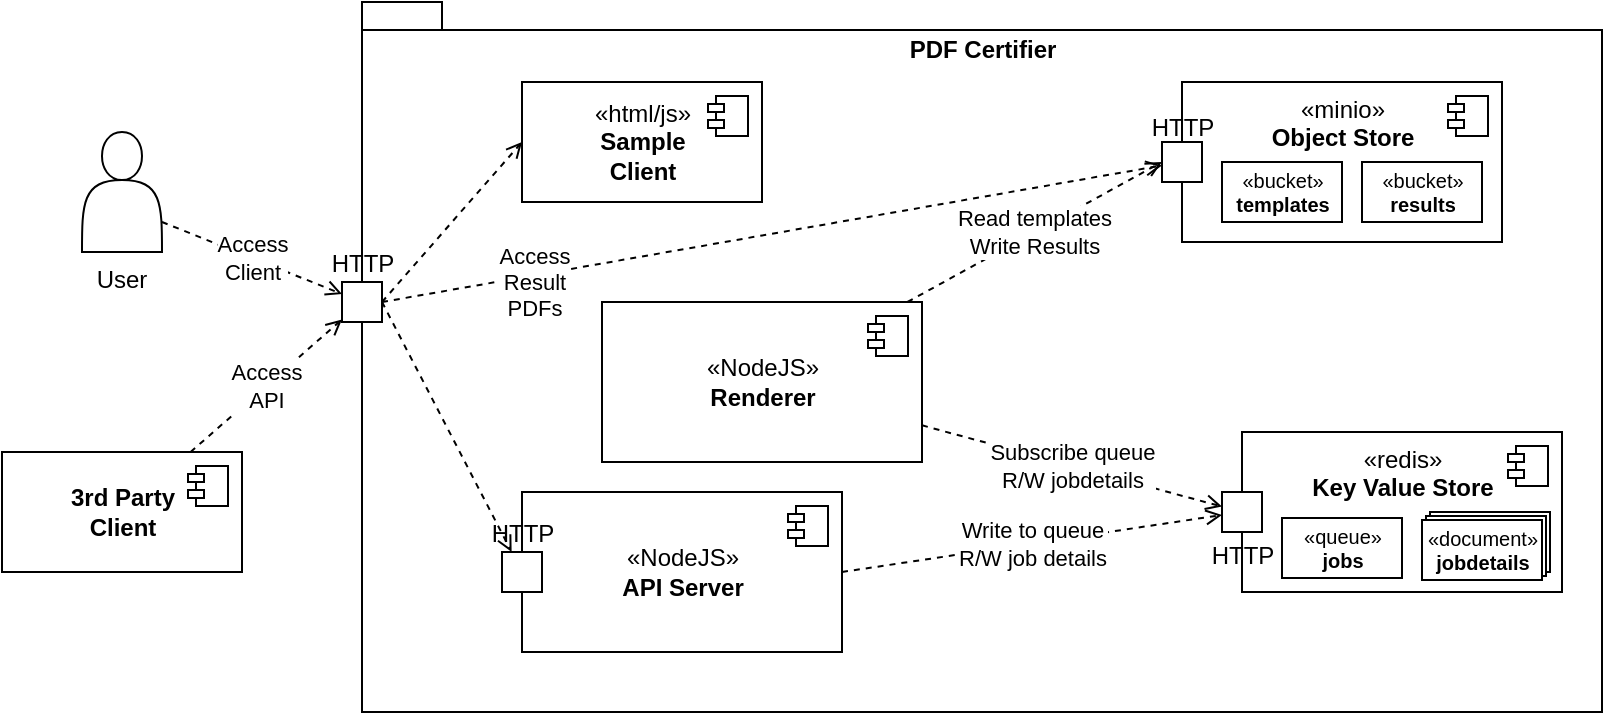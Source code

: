 <mxfile version="20.3.0" type="device" pages="2"><diagram id="xQ--oS0ab0o11I77XkL4" name="L1 Whitebox"><mxGraphModel dx="1422" dy="907" grid="1" gridSize="10" guides="1" tooltips="1" connect="1" arrows="1" fold="1" page="1" pageScale="1" pageWidth="827" pageHeight="1169" math="0" shadow="0"><root><mxCell id="0"/><mxCell id="1" parent="0"/><mxCell id="eAfWEB9pLH3DkJY_7FvB-4" value="PDF Certifier" style="shape=folder;fontStyle=1;spacingTop=10;tabWidth=40;tabHeight=14;tabPosition=left;html=1;verticalAlign=top;fillColor=none;container=1;dropTarget=1;collapsible=0;recursiveResize=0;" parent="1" vertex="1"><mxGeometry x="190" y="205" width="620" height="355" as="geometry"/></mxCell><mxCell id="eAfWEB9pLH3DkJY_7FvB-9" style="edgeStyle=none;rounded=0;orthogonalLoop=1;jettySize=auto;html=1;exitX=1;exitY=0.5;exitDx=0;exitDy=0;dashed=1;endArrow=open;endFill=0;" parent="eAfWEB9pLH3DkJY_7FvB-4" source="eAfWEB9pLH3DkJY_7FvB-7" target="mgLijYNDGCl1ac-9lHS6-3" edge="1"><mxGeometry relative="1" as="geometry"/></mxCell><mxCell id="eAfWEB9pLH3DkJY_7FvB-10" value="Access&lt;br&gt;Result&lt;br&gt;PDFs" style="edgeStyle=none;rounded=0;orthogonalLoop=1;jettySize=auto;html=1;exitX=1;exitY=0.5;exitDx=0;exitDy=0;dashed=1;endArrow=open;endFill=0;" parent="eAfWEB9pLH3DkJY_7FvB-4" source="eAfWEB9pLH3DkJY_7FvB-7" target="mgLijYNDGCl1ac-9lHS6-6" edge="1"><mxGeometry x="-0.611" y="-3" relative="1" as="geometry"><mxPoint x="430" y="-20" as="targetPoint"/><mxPoint as="offset"/></mxGeometry></mxCell><mxCell id="eAfWEB9pLH3DkJY_7FvB-7" value="HTTP" style="html=1;labelPosition=center;verticalLabelPosition=top;align=center;verticalAlign=bottom;" parent="eAfWEB9pLH3DkJY_7FvB-4" vertex="1"><mxGeometry x="-10" y="140" width="20" height="20" as="geometry"/></mxCell><mxCell id="mgLijYNDGCl1ac-9lHS6-1" value="«NodeJS»&lt;br&gt;&lt;b&gt;API Server&lt;/b&gt;" style="html=1;dropTarget=1;container=1;collapsible=0;recursiveResize=0;" parent="eAfWEB9pLH3DkJY_7FvB-4" vertex="1"><mxGeometry x="80" y="245" width="160" height="80" as="geometry"/></mxCell><mxCell id="mgLijYNDGCl1ac-9lHS6-2" value="" style="shape=module;jettyWidth=8;jettyHeight=4;" parent="mgLijYNDGCl1ac-9lHS6-1" vertex="1"><mxGeometry x="1" width="20" height="20" relative="1" as="geometry"><mxPoint x="-27" y="7" as="offset"/></mxGeometry></mxCell><mxCell id="mgLijYNDGCl1ac-9lHS6-3" value="HTTP" style="html=1;labelPosition=center;verticalLabelPosition=top;align=center;verticalAlign=bottom;" parent="mgLijYNDGCl1ac-9lHS6-1" vertex="1"><mxGeometry x="-10" y="30" width="20" height="20" as="geometry"/></mxCell><mxCell id="mgLijYNDGCl1ac-9lHS6-4" value="«minio»&lt;br&gt;&lt;b&gt;Object Store&lt;/b&gt;" style="html=1;dropTarget=1;container=1;collapsible=0;recursiveResize=0;verticalAlign=top;" parent="eAfWEB9pLH3DkJY_7FvB-4" vertex="1"><mxGeometry x="410" y="40" width="160" height="80" as="geometry"/></mxCell><mxCell id="mgLijYNDGCl1ac-9lHS6-5" value="" style="shape=module;jettyWidth=8;jettyHeight=4;" parent="mgLijYNDGCl1ac-9lHS6-4" vertex="1"><mxGeometry x="1" width="20" height="20" relative="1" as="geometry"><mxPoint x="-27" y="7" as="offset"/></mxGeometry></mxCell><mxCell id="mgLijYNDGCl1ac-9lHS6-8" value="«bucket»&lt;br style=&quot;font-size: 10px;&quot;&gt;&lt;b style=&quot;font-size: 10px;&quot;&gt;templates&lt;/b&gt;" style="html=1;fontSize=10;" parent="mgLijYNDGCl1ac-9lHS6-4" vertex="1"><mxGeometry x="20" y="40" width="60" height="30" as="geometry"/></mxCell><mxCell id="mgLijYNDGCl1ac-9lHS6-24" value="«bucket»&lt;br style=&quot;font-size: 10px;&quot;&gt;&lt;b style=&quot;font-size: 10px;&quot;&gt;results&lt;/b&gt;" style="html=1;fontSize=10;" parent="mgLijYNDGCl1ac-9lHS6-4" vertex="1"><mxGeometry x="90" y="40" width="60" height="30" as="geometry"/></mxCell><mxCell id="mgLijYNDGCl1ac-9lHS6-6" value="HTTP" style="html=1;labelPosition=center;verticalLabelPosition=top;align=center;verticalAlign=bottom;spacing=0;" parent="mgLijYNDGCl1ac-9lHS6-4" vertex="1"><mxGeometry x="-10" y="30" width="20" height="20" as="geometry"/></mxCell><mxCell id="eAfWEB9pLH3DkJY_7FvB-1" value="Read templates&lt;br&gt;Write Results" style="rounded=0;orthogonalLoop=1;jettySize=auto;html=1;entryX=0;entryY=0.5;entryDx=0;entryDy=0;dashed=1;endArrow=open;endFill=0;" parent="eAfWEB9pLH3DkJY_7FvB-4" source="mgLijYNDGCl1ac-9lHS6-13" target="mgLijYNDGCl1ac-9lHS6-6" edge="1"><mxGeometry relative="1" as="geometry"/></mxCell><mxCell id="mgLijYNDGCl1ac-9lHS6-13" value="«NodeJS»&lt;br&gt;&lt;b&gt;Renderer&lt;/b&gt;" style="html=1;dropTarget=1;container=1;collapsible=0;recursiveResize=0;" parent="eAfWEB9pLH3DkJY_7FvB-4" vertex="1"><mxGeometry x="120" y="150" width="160" height="80" as="geometry"/></mxCell><mxCell id="mgLijYNDGCl1ac-9lHS6-14" value="" style="shape=module;jettyWidth=8;jettyHeight=4;" parent="mgLijYNDGCl1ac-9lHS6-13" vertex="1"><mxGeometry x="1" width="20" height="20" relative="1" as="geometry"><mxPoint x="-27" y="7" as="offset"/></mxGeometry></mxCell><mxCell id="mgLijYNDGCl1ac-9lHS6-16" value="«redis»&lt;br&gt;&lt;b&gt;Key Value Store&lt;/b&gt;" style="html=1;dropTarget=1;container=1;collapsible=0;recursiveResize=0;verticalAlign=top;" parent="eAfWEB9pLH3DkJY_7FvB-4" vertex="1"><mxGeometry x="440" y="215" width="160" height="80" as="geometry"/></mxCell><mxCell id="mgLijYNDGCl1ac-9lHS6-17" value="" style="shape=module;jettyWidth=8;jettyHeight=4;" parent="mgLijYNDGCl1ac-9lHS6-16" vertex="1"><mxGeometry x="1" width="20" height="20" relative="1" as="geometry"><mxPoint x="-27" y="7" as="offset"/></mxGeometry></mxCell><mxCell id="mgLijYNDGCl1ac-9lHS6-18" value="HTTP" style="html=1;labelPosition=center;verticalLabelPosition=bottom;align=center;verticalAlign=top;spacing=0;" parent="mgLijYNDGCl1ac-9lHS6-16" vertex="1"><mxGeometry x="-10" y="30" width="20" height="20" as="geometry"/></mxCell><mxCell id="mgLijYNDGCl1ac-9lHS6-19" value="«queue»&lt;br style=&quot;font-size: 10px;&quot;&gt;&lt;b style=&quot;font-size: 10px;&quot;&gt;jobs&lt;/b&gt;" style="html=1;fontSize=10;" parent="mgLijYNDGCl1ac-9lHS6-16" vertex="1"><mxGeometry x="20" y="43" width="60" height="30" as="geometry"/></mxCell><mxCell id="mgLijYNDGCl1ac-9lHS6-20" value="" style="group" parent="mgLijYNDGCl1ac-9lHS6-16" vertex="1" connectable="0"><mxGeometry x="90" y="40" width="64" height="34" as="geometry"/></mxCell><mxCell id="mgLijYNDGCl1ac-9lHS6-21" value="" style="html=1;fontSize=10;" parent="mgLijYNDGCl1ac-9lHS6-20" vertex="1"><mxGeometry x="4" width="60" height="30" as="geometry"/></mxCell><mxCell id="mgLijYNDGCl1ac-9lHS6-22" value="" style="html=1;fontSize=10;" parent="mgLijYNDGCl1ac-9lHS6-20" vertex="1"><mxGeometry x="2" y="2" width="60" height="30" as="geometry"/></mxCell><mxCell id="mgLijYNDGCl1ac-9lHS6-23" value="«document»&lt;br style=&quot;font-size: 10px;&quot;&gt;&lt;b style=&quot;font-size: 10px;&quot;&gt;jobdetails&lt;/b&gt;" style="html=1;fontSize=10;" parent="mgLijYNDGCl1ac-9lHS6-20" vertex="1"><mxGeometry y="4" width="60" height="30" as="geometry"/></mxCell><mxCell id="eAfWEB9pLH3DkJY_7FvB-3" value="Write to queue&lt;br&gt;R/W job details" style="edgeStyle=none;rounded=0;orthogonalLoop=1;jettySize=auto;html=1;exitX=1;exitY=0.5;exitDx=0;exitDy=0;dashed=1;endArrow=open;endFill=0;" parent="eAfWEB9pLH3DkJY_7FvB-4" source="mgLijYNDGCl1ac-9lHS6-1" target="mgLijYNDGCl1ac-9lHS6-18" edge="1"><mxGeometry relative="1" as="geometry"/></mxCell><mxCell id="eAfWEB9pLH3DkJY_7FvB-2" value="Subscribe queue&lt;br&gt;R/W jobdetails" style="edgeStyle=none;rounded=0;orthogonalLoop=1;jettySize=auto;html=1;dashed=1;endArrow=open;endFill=0;" parent="eAfWEB9pLH3DkJY_7FvB-4" source="mgLijYNDGCl1ac-9lHS6-13" target="mgLijYNDGCl1ac-9lHS6-18" edge="1"><mxGeometry relative="1" as="geometry"/></mxCell><mxCell id="eAfWEB9pLH3DkJY_7FvB-5" value="«html/js»&lt;br&gt;&lt;b&gt;Sample &lt;br&gt;Client&lt;/b&gt;" style="html=1;dropTarget=1;container=1;collapsible=0;recursiveResize=0;" parent="eAfWEB9pLH3DkJY_7FvB-4" vertex="1"><mxGeometry x="80" y="40" width="120" height="60" as="geometry"/></mxCell><mxCell id="eAfWEB9pLH3DkJY_7FvB-6" value="" style="shape=module;jettyWidth=8;jettyHeight=4;" parent="eAfWEB9pLH3DkJY_7FvB-5" vertex="1"><mxGeometry x="1" width="20" height="20" relative="1" as="geometry"><mxPoint x="-27" y="7" as="offset"/></mxGeometry></mxCell><mxCell id="eAfWEB9pLH3DkJY_7FvB-8" style="edgeStyle=none;rounded=0;orthogonalLoop=1;jettySize=auto;html=1;entryX=0;entryY=0.5;entryDx=0;entryDy=0;dashed=1;endArrow=open;endFill=0;exitX=1;exitY=0.5;exitDx=0;exitDy=0;" parent="eAfWEB9pLH3DkJY_7FvB-4" source="eAfWEB9pLH3DkJY_7FvB-7" target="eAfWEB9pLH3DkJY_7FvB-5" edge="1"><mxGeometry relative="1" as="geometry"><mxPoint x="14" y="150" as="sourcePoint"/></mxGeometry></mxCell><mxCell id="eAfWEB9pLH3DkJY_7FvB-13" value="Access&lt;br&gt;Client" style="edgeStyle=none;rounded=0;orthogonalLoop=1;jettySize=auto;html=1;exitX=1;exitY=0.75;exitDx=0;exitDy=0;dashed=1;endArrow=open;endFill=0;" parent="1" source="eAfWEB9pLH3DkJY_7FvB-12" target="eAfWEB9pLH3DkJY_7FvB-7" edge="1"><mxGeometry relative="1" as="geometry"/></mxCell><mxCell id="eAfWEB9pLH3DkJY_7FvB-12" value="User" style="shape=actor;whiteSpace=wrap;html=1;fillColor=none;labelPosition=center;verticalLabelPosition=bottom;align=center;verticalAlign=top;" parent="1" vertex="1"><mxGeometry x="50" y="270" width="40" height="60" as="geometry"/></mxCell><mxCell id="eAfWEB9pLH3DkJY_7FvB-19" value="Access&lt;br&gt;API" style="edgeStyle=none;rounded=0;orthogonalLoop=1;jettySize=auto;html=1;dashed=1;endArrow=open;endFill=0;" parent="1" source="eAfWEB9pLH3DkJY_7FvB-17" target="eAfWEB9pLH3DkJY_7FvB-7" edge="1"><mxGeometry relative="1" as="geometry"/></mxCell><mxCell id="eAfWEB9pLH3DkJY_7FvB-17" value="&lt;b&gt;3rd Party&lt;br&gt;Client&lt;/b&gt;" style="html=1;dropTarget=1;container=1;collapsible=0;recursiveResize=0;" parent="1" vertex="1"><mxGeometry x="10" y="430" width="120" height="60" as="geometry"/></mxCell><mxCell id="eAfWEB9pLH3DkJY_7FvB-18" value="" style="shape=module;jettyWidth=8;jettyHeight=4;" parent="eAfWEB9pLH3DkJY_7FvB-17" vertex="1"><mxGeometry x="1" width="20" height="20" relative="1" as="geometry"><mxPoint x="-27" y="7" as="offset"/></mxGeometry></mxCell></root></mxGraphModel></diagram><diagram id="KbOq6pAcM1boOmf-nMU6" name="L2 Renderer"><mxGraphModel dx="981" dy="626" grid="1" gridSize="10" guides="1" tooltips="1" connect="1" arrows="1" fold="1" page="1" pageScale="1" pageWidth="827" pageHeight="1169" math="0" shadow="0"><root><mxCell id="0"/><mxCell id="1" parent="0"/><mxCell id="npsNFz1rLohfSW3WQ6tA-1" value="«NodeJS»&lt;br&gt;&lt;b&gt;Renderer&lt;/b&gt;" style="html=1;dropTarget=1;container=1;collapsible=0;recursiveResize=0;verticalAlign=top;fillColor=none;" parent="1" vertex="1"><mxGeometry x="30" y="75" width="570" height="510" as="geometry"/></mxCell><mxCell id="npsNFz1rLohfSW3WQ6tA-2" value="" style="shape=module;jettyWidth=8;jettyHeight=4;" parent="npsNFz1rLohfSW3WQ6tA-1" vertex="1"><mxGeometry x="1" width="20" height="20" relative="1" as="geometry"><mxPoint x="-27" y="7" as="offset"/></mxGeometry></mxCell><mxCell id="5UtUnKEw3lefSTjsbJZz-11" style="edgeStyle=none;rounded=0;orthogonalLoop=1;jettySize=auto;html=1;exitX=1;exitY=0.5;exitDx=0;exitDy=0;dashed=1;fontSize=10;endArrow=open;endFill=0;" parent="npsNFz1rLohfSW3WQ6tA-1" source="5UtUnKEw3lefSTjsbJZz-3" target="5UtUnKEw3lefSTjsbJZz-7" edge="1"><mxGeometry relative="1" as="geometry"/></mxCell><mxCell id="5UtUnKEw3lefSTjsbJZz-3" value="«npm: minio»&lt;br&gt;&lt;b&gt;objectStrage.js&lt;br&gt;&lt;/b&gt;" style="html=1;dropTarget=1;strokeColor=default;strokeWidth=1;fillColor=default;container=1;collapsible=0;recursiveResize=0;" parent="npsNFz1rLohfSW3WQ6tA-1" vertex="1"><mxGeometry x="390" y="140" width="150" height="60" as="geometry"/></mxCell><mxCell id="5UtUnKEw3lefSTjsbJZz-4" value="" style="shape=module;jettyWidth=8;jettyHeight=4;strokeColor=default;strokeWidth=1;fillColor=none;" parent="5UtUnKEw3lefSTjsbJZz-3" vertex="1"><mxGeometry x="1" width="20" height="20" relative="1" as="geometry"><mxPoint x="-27" y="7" as="offset"/></mxGeometry></mxCell><mxCell id="OolvWbpsYAwQlx5Hezvv-11" value="" style="html=1;strokeColor=default;strokeWidth=1;fillColor=default;labelPosition=center;verticalLabelPosition=top;align=center;verticalAlign=bottom;labelBackgroundColor=default;" vertex="1" parent="5UtUnKEw3lefSTjsbJZz-3"><mxGeometry x="-10" y="20" width="20" height="20" as="geometry"/></mxCell><mxCell id="5UtUnKEw3lefSTjsbJZz-5" value="«npm: redis»&lt;br&gt;&lt;b&gt;keyValueStore.js&lt;br&gt;&lt;/b&gt;" style="html=1;dropTarget=1;strokeColor=default;strokeWidth=1;fillColor=default;container=1;collapsible=0;recursiveResize=0;" parent="npsNFz1rLohfSW3WQ6tA-1" vertex="1"><mxGeometry x="390" y="250" width="150" height="60" as="geometry"/></mxCell><mxCell id="5UtUnKEw3lefSTjsbJZz-6" value="" style="shape=module;jettyWidth=8;jettyHeight=4;strokeColor=default;strokeWidth=1;fillColor=none;" parent="5UtUnKEw3lefSTjsbJZz-5" vertex="1"><mxGeometry x="1" width="20" height="20" relative="1" as="geometry"><mxPoint x="-27" y="7" as="offset"/></mxGeometry></mxCell><mxCell id="OolvWbpsYAwQlx5Hezvv-10" value="" style="html=1;strokeColor=default;strokeWidth=1;fillColor=default;labelPosition=center;verticalLabelPosition=top;align=center;verticalAlign=bottom;labelBackgroundColor=default;" vertex="1" parent="5UtUnKEw3lefSTjsbJZz-5"><mxGeometry x="-10" y="20" width="20" height="20" as="geometry"/></mxCell><mxCell id="5UtUnKEw3lefSTjsbJZz-7" value="&lt;font style=&quot;font-size: 10px;&quot;&gt;«HTTP»&lt;/font&gt;&lt;br&gt;&lt;b&gt;minio&lt;/b&gt;" style="html=1;strokeColor=default;strokeWidth=1;fillColor=default;labelPosition=center;verticalLabelPosition=top;align=center;verticalAlign=bottom;labelBackgroundColor=default;" parent="npsNFz1rLohfSW3WQ6tA-1" vertex="1"><mxGeometry x="560" y="160" width="20" height="20" as="geometry"/></mxCell><mxCell id="5UtUnKEw3lefSTjsbJZz-18" value="read keys" style="edgeStyle=none;rounded=0;orthogonalLoop=1;jettySize=auto;html=1;exitX=0.5;exitY=1;exitDx=0;exitDy=0;dashed=1;fontSize=10;endArrow=open;endFill=0;" parent="npsNFz1rLohfSW3WQ6tA-1" source="5UtUnKEw3lefSTjsbJZz-12" target="5UtUnKEw3lefSTjsbJZz-14" edge="1"><mxGeometry relative="1" as="geometry"/></mxCell><mxCell id="5UtUnKEw3lefSTjsbJZz-14" value="&lt;font style=&quot;font-size: 10px;&quot;&gt;«process.env»&lt;/font&gt;&lt;br&gt;&lt;b&gt;SIGN_PUBLIC_KEY&lt;br&gt;&lt;/b&gt;&lt;b&gt;SIGN_PRIVATE_KEY&lt;/b&gt;&lt;b&gt;&lt;br&gt;&lt;/b&gt;" style="html=1;strokeColor=default;strokeWidth=1;fillColor=default;labelPosition=center;verticalLabelPosition=bottom;align=center;verticalAlign=top;labelBackgroundColor=default;" parent="npsNFz1rLohfSW3WQ6tA-1" vertex="1"><mxGeometry x="275" y="500" width="20" height="20" as="geometry"/></mxCell><mxCell id="5UtUnKEw3lefSTjsbJZz-12" value="«npm: node-jose»&lt;br&gt;&lt;b&gt;certifier.js&lt;br&gt;&lt;/b&gt;" style="html=1;dropTarget=1;strokeColor=default;strokeWidth=1;fillColor=default;verticalAlign=top;container=1;collapsible=0;recursiveResize=0;" parent="npsNFz1rLohfSW3WQ6tA-1" vertex="1"><mxGeometry x="195" y="360" width="180" height="100" as="geometry"/></mxCell><mxCell id="5UtUnKEw3lefSTjsbJZz-13" value="" style="shape=module;jettyWidth=8;jettyHeight=4;strokeColor=default;strokeWidth=1;fillColor=none;" parent="5UtUnKEw3lefSTjsbJZz-12" vertex="1"><mxGeometry x="1" width="20" height="20" relative="1" as="geometry"><mxPoint x="-27" y="7" as="offset"/></mxGeometry></mxCell><mxCell id="5UtUnKEw3lefSTjsbJZz-19" value="&lt;font style=&quot;font-size: 10px;&quot;&gt;«method»&lt;/font&gt;&lt;br&gt;&lt;b&gt;sign(claim): signature&lt;br&gt;&lt;/b&gt;" style="html=1;strokeColor=default;strokeWidth=1;fillColor=default;labelPosition=right;verticalLabelPosition=middle;align=left;verticalAlign=middle;labelBackgroundColor=default;" parent="5UtUnKEw3lefSTjsbJZz-12" vertex="1"><mxGeometry x="-10" y="40" width="20" height="20" as="geometry"/></mxCell><mxCell id="OolvWbpsYAwQlx5Hezvv-12" value="getNextJob&lt;br&gt;getJobDetails&lt;br&gt;setJobResult" style="edgeStyle=none;rounded=0;orthogonalLoop=1;jettySize=auto;html=1;exitX=0.5;exitY=1;exitDx=0;exitDy=0;dashed=1;endArrow=open;endFill=0;" edge="1" parent="npsNFz1rLohfSW3WQ6tA-1" source="5UtUnKEw3lefSTjsbJZz-20" target="OolvWbpsYAwQlx5Hezvv-10"><mxGeometry relative="1" as="geometry"/></mxCell><mxCell id="OolvWbpsYAwQlx5Hezvv-13" value="getTemplate&lt;br&gt;writeResult" style="edgeStyle=none;rounded=0;orthogonalLoop=1;jettySize=auto;html=1;exitX=0.75;exitY=1;exitDx=0;exitDy=0;dashed=1;endArrow=open;endFill=0;" edge="1" parent="npsNFz1rLohfSW3WQ6tA-1" source="5UtUnKEw3lefSTjsbJZz-20" target="OolvWbpsYAwQlx5Hezvv-11"><mxGeometry relative="1" as="geometry"/></mxCell><mxCell id="OolvWbpsYAwQlx5Hezvv-14" style="edgeStyle=none;rounded=0;orthogonalLoop=1;jettySize=auto;html=1;exitX=0.25;exitY=1;exitDx=0;exitDy=0;entryX=0.5;entryY=0;entryDx=0;entryDy=0;dashed=1;endArrow=open;endFill=0;" edge="1" parent="npsNFz1rLohfSW3WQ6tA-1" source="5UtUnKEw3lefSTjsbJZz-20" target="OolvWbpsYAwQlx5Hezvv-1"><mxGeometry relative="1" as="geometry"/></mxCell><mxCell id="5UtUnKEw3lefSTjsbJZz-20" value="&lt;b&gt;controller.js&lt;br&gt;&lt;/b&gt;" style="html=1;dropTarget=1;strokeColor=default;strokeWidth=1;fillColor=default;verticalAlign=top;container=1;collapsible=0;recursiveResize=0;" parent="npsNFz1rLohfSW3WQ6tA-1" vertex="1"><mxGeometry x="120" y="40" width="150" height="100" as="geometry"/></mxCell><mxCell id="5UtUnKEw3lefSTjsbJZz-21" value="" style="shape=module;jettyWidth=8;jettyHeight=4;strokeColor=default;strokeWidth=1;fillColor=none;" parent="5UtUnKEw3lefSTjsbJZz-20" vertex="1"><mxGeometry x="1" width="20" height="20" relative="1" as="geometry"><mxPoint x="-27" y="7" as="offset"/></mxGeometry></mxCell><mxCell id="5UtUnKEw3lefSTjsbJZz-22" value="«loop»&lt;br style=&quot;font-size: 12px;&quot;&gt;&lt;span style=&quot;font-size: 12px;&quot;&gt;&lt;b&gt;handleJob&lt;/b&gt;&lt;/span&gt;" style="html=1;labelBackgroundColor=default;strokeColor=default;strokeWidth=1;fontSize=10;fillColor=default;" parent="5UtUnKEw3lefSTjsbJZz-20" vertex="1"><mxGeometry x="35" y="60" width="80" height="30" as="geometry"/></mxCell><mxCell id="OolvWbpsYAwQlx5Hezvv-9" style="rounded=0;orthogonalLoop=1;jettySize=auto;html=1;dashed=1;endArrow=open;endFill=0;" edge="1" parent="npsNFz1rLohfSW3WQ6tA-1" source="OolvWbpsYAwQlx5Hezvv-1" target="5UtUnKEw3lefSTjsbJZz-19"><mxGeometry relative="1" as="geometry"/></mxCell><mxCell id="OolvWbpsYAwQlx5Hezvv-1" value="&lt;b&gt;documentHandler.js&lt;br&gt;&lt;/b&gt;" style="html=1;dropTarget=1;strokeColor=default;strokeWidth=1;fillColor=default;verticalAlign=top;container=1;collapsible=0;recursiveResize=0;" vertex="1" parent="npsNFz1rLohfSW3WQ6tA-1"><mxGeometry x="20" y="190" width="214" height="150" as="geometry"/></mxCell><mxCell id="OolvWbpsYAwQlx5Hezvv-2" value="" style="shape=module;jettyWidth=8;jettyHeight=4;strokeColor=default;strokeWidth=1;fillColor=none;" vertex="1" parent="OolvWbpsYAwQlx5Hezvv-1"><mxGeometry x="1" width="20" height="20" relative="1" as="geometry"><mxPoint x="-27" y="7" as="offset"/></mxGeometry></mxCell><mxCell id="OolvWbpsYAwQlx5Hezvv-3" value="«npm: qrcode»&lt;br style=&quot;font-size: 12px;&quot;&gt;&lt;span style=&quot;font-size: 12px;&quot;&gt;&lt;b&gt;QRCode&lt;/b&gt;&lt;/span&gt;" style="html=1;labelBackgroundColor=default;strokeColor=default;strokeWidth=1;fontSize=10;fillColor=default;" vertex="1" parent="OolvWbpsYAwQlx5Hezvv-1"><mxGeometry x="10" y="30" width="90" height="50" as="geometry"/></mxCell><mxCell id="OolvWbpsYAwQlx5Hezvv-6" value="«npm: handlebars»&lt;br style=&quot;font-size: 12px;&quot;&gt;&lt;span style=&quot;font-size: 12px;&quot;&gt;&lt;b&gt;Template&lt;br&gt;Engine&lt;br&gt;&lt;/b&gt;&lt;/span&gt;" style="html=1;labelBackgroundColor=default;strokeColor=default;strokeWidth=1;fontSize=10;fillColor=default;" vertex="1" parent="OolvWbpsYAwQlx5Hezvv-1"><mxGeometry x="110" y="30" width="90" height="50" as="geometry"/></mxCell><mxCell id="OolvWbpsYAwQlx5Hezvv-8" value="&lt;span style=&quot;font-size: 12px;&quot;&gt;«dpkg»&lt;/span&gt;&lt;br style=&quot;font-size: 12px;&quot;&gt;&lt;b style=&quot;font-size: 12px;&quot;&gt;wkhtmltopdf&lt;/b&gt;" style="html=1;labelBackgroundColor=none;strokeColor=default;strokeWidth=1;fontSize=10;fillColor=none;" vertex="1" parent="OolvWbpsYAwQlx5Hezvv-1"><mxGeometry x="62" y="90" width="90" height="50" as="geometry"/></mxCell><mxCell id="5UtUnKEw3lefSTjsbJZz-8" value="&lt;font style=&quot;font-size: 10px;&quot;&gt;«HTTP»&lt;/font&gt;&lt;br&gt;&lt;b&gt;redis&lt;/b&gt;" style="html=1;strokeColor=default;strokeWidth=1;fillColor=default;labelPosition=center;verticalLabelPosition=top;align=center;verticalAlign=bottom;labelBackgroundColor=default;" parent="npsNFz1rLohfSW3WQ6tA-1" vertex="1"><mxGeometry x="560" y="270" width="20" height="20" as="geometry"/></mxCell><mxCell id="5UtUnKEw3lefSTjsbJZz-10" style="edgeStyle=none;rounded=0;orthogonalLoop=1;jettySize=auto;html=1;exitX=1;exitY=0.5;exitDx=0;exitDy=0;dashed=1;fontSize=10;endArrow=open;endFill=0;" parent="npsNFz1rLohfSW3WQ6tA-1" source="5UtUnKEw3lefSTjsbJZz-5" target="5UtUnKEw3lefSTjsbJZz-8" edge="1"><mxGeometry relative="1" as="geometry"/></mxCell><mxCell id="MEevCfeCLqEmXYsUXJTn-4" value="new&lt;br&gt;jobs" style="edgeStyle=none;rounded=0;orthogonalLoop=1;jettySize=auto;html=1;dashed=1;endArrow=open;endFill=0;" edge="1" parent="1" target="5UtUnKEw3lefSTjsbJZz-8"><mxGeometry relative="1" as="geometry"><mxPoint x="660" y="355" as="sourcePoint"/></mxGeometry></mxCell></root></mxGraphModel></diagram></mxfile>